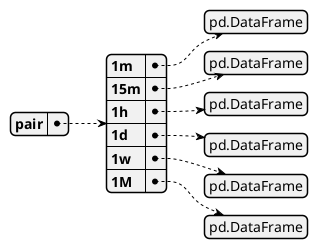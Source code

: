 @startjson
{
  "pair": {
    "1m": ["pd.DataFrame"],
    "15m": ["pd.DataFrame"],
    "1h": ["pd.DataFrame"],
    "1d": ["pd.DataFrame"],
    "1w": ["pd.DataFrame"],
    "1M": ["pd.DataFrame"]
  }
}
@endjson